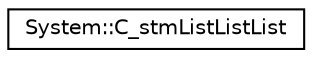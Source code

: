 digraph G
{
  edge [fontname="Helvetica",fontsize="10",labelfontname="Helvetica",labelfontsize="10"];
  node [fontname="Helvetica",fontsize="10",shape=record];
  rankdir="LR";
  Node1 [label="System::C_stmListListList",height=0.2,width=0.4,color="black", fillcolor="white", style="filled",URL="$class_system_1_1_c__stm_list_list_list.html"];
}
